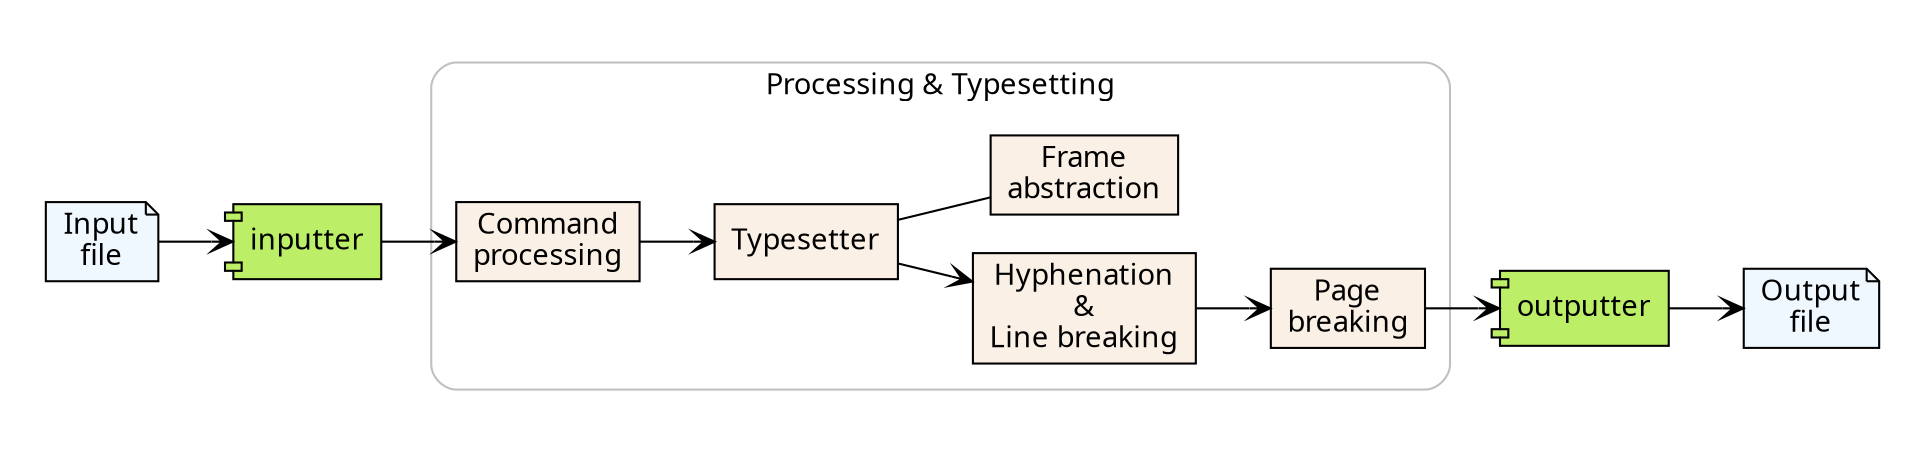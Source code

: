 digraph G {
  rankdir="LR";
  margin=0.25;
  fontname = "Libertinus Sans";
  node [fontname = "Libertinus Sans"];

  edge [arrowhead="vee"];

  input [shape=note, style=filled, fillcolor=aliceblue, label="Input\nfile"]
  output [shape=note, style=filled, fillcolor=aliceblue, label="Output\nfile"]
  inputter [shape=component, style=filled, fillcolor=darkolivegreen2]
  outputter [shape=component, style=filled, fillcolor=darkolivegreen2]

  input -> inputter

  subgraph cluster_0 {
    style=rounded;
    color=grey;
    margin=12
    node [style=filled, fillcolor=linen];

    label = "Processing & Typesetting";

    command[label="Command\nprocessing", shape=box]
    typesetter[label="Typesetter", shape=box]
    paragraphing[label="Hyphenation\n&\nLine breaking", shape=box]
    pagebreaking[label="Page\nbreaking", shape=box]
    frame[label="Frame\nabstraction", shape=box]

    command -> typesetter
    typesetter -> frame  [arrowhead=none]
    typesetter -> paragraphing
    paragraphing -> pagebreaking
  }

  inputter -> command
  pagebreaking -> outputter
  outputter -> output
}
